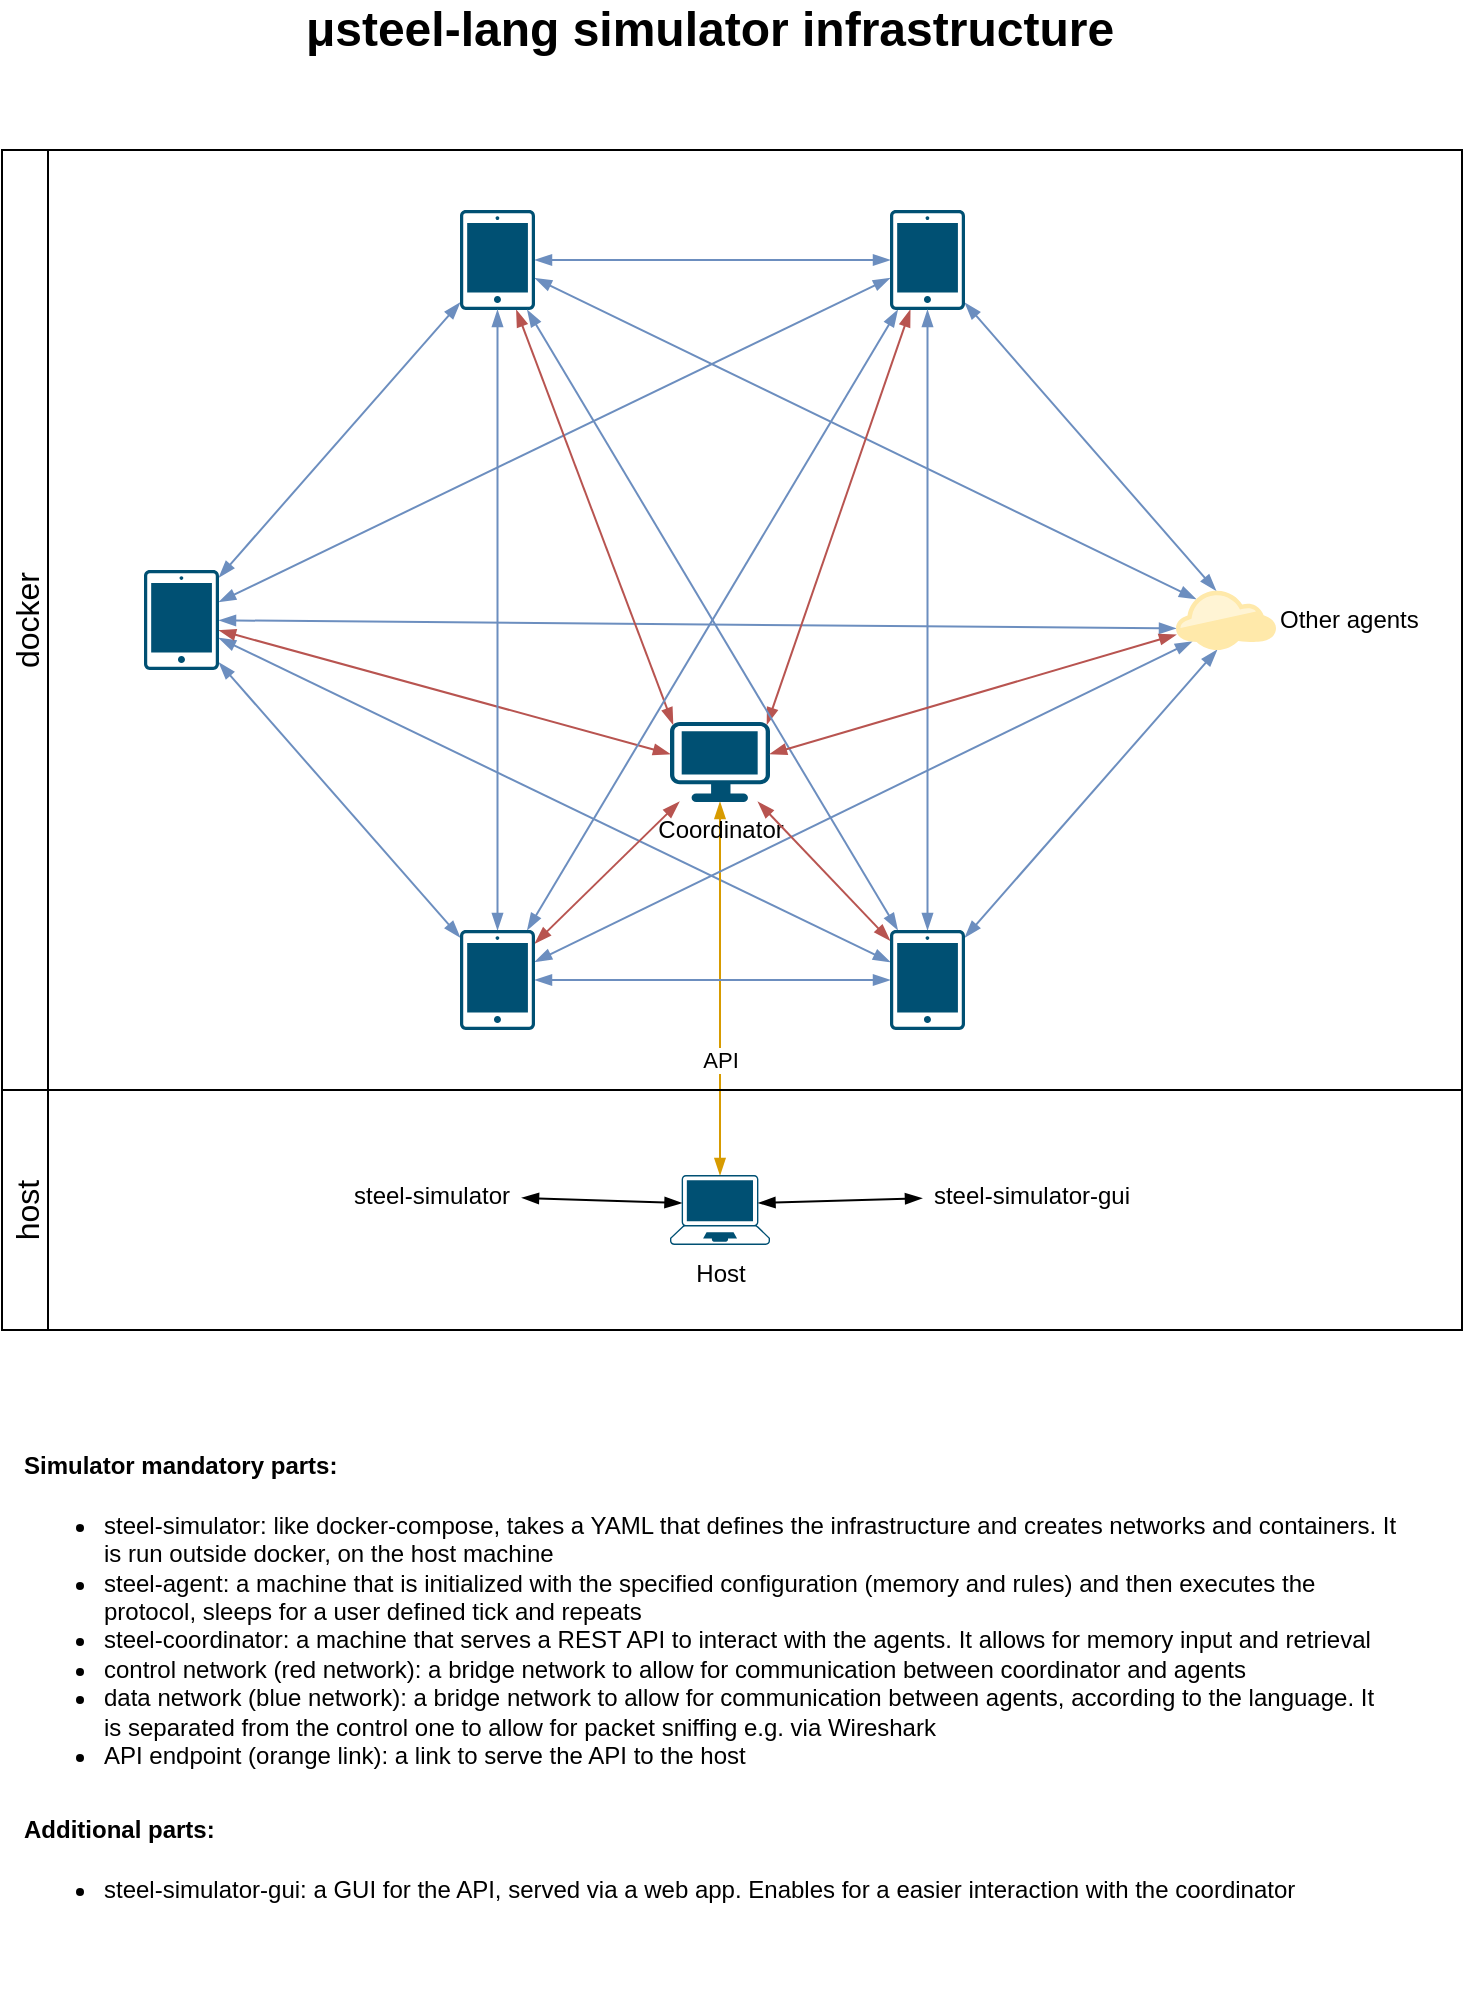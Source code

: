 <mxfile version="14.6.13" type="device"><diagram id="FQC_JFojZ4jDKYu-YMSr" name="Page-1"><mxGraphModel dx="1422" dy="865" grid="1" gridSize="10" guides="1" tooltips="1" connect="1" arrows="1" fold="1" page="1" pageScale="1" pageWidth="827" pageHeight="1169" math="0" shadow="0"><root><mxCell id="0"/><mxCell id="1" parent="0"/><mxCell id="UWRviOBkyCTrlSUNtas2-64" value="docker" style="swimlane;fontSize=16;collapsible=0;fontStyle=0;horizontal=0;" vertex="1" parent="1"><mxGeometry x="60" y="110" width="730" height="470" as="geometry"><mxRectangle x="60" y="110" width="90" height="23" as="alternateBounds"/></mxGeometry></mxCell><mxCell id="UWRviOBkyCTrlSUNtas2-18" style="edgeStyle=none;rounded=0;orthogonalLoop=1;jettySize=auto;html=1;startArrow=blockThin;startFill=1;fillColor=#dae8fc;strokeColor=#6c8ebf;endArrow=blockThin;endFill=1;" edge="1" parent="1" source="UWRviOBkyCTrlSUNtas2-3" target="UWRviOBkyCTrlSUNtas2-5"><mxGeometry relative="1" as="geometry"/></mxCell><mxCell id="UWRviOBkyCTrlSUNtas2-19" style="edgeStyle=none;rounded=0;orthogonalLoop=1;jettySize=auto;html=1;startArrow=blockThin;startFill=1;fillColor=#dae8fc;strokeColor=#6c8ebf;endArrow=blockThin;endFill=1;" edge="1" parent="1" source="UWRviOBkyCTrlSUNtas2-3" target="UWRviOBkyCTrlSUNtas2-7"><mxGeometry relative="1" as="geometry"/></mxCell><mxCell id="UWRviOBkyCTrlSUNtas2-20" style="edgeStyle=none;rounded=0;orthogonalLoop=1;jettySize=auto;html=1;startArrow=blockThin;startFill=1;fillColor=#dae8fc;strokeColor=#6c8ebf;endArrow=blockThin;endFill=1;" edge="1" parent="1" source="UWRviOBkyCTrlSUNtas2-3" target="UWRviOBkyCTrlSUNtas2-8"><mxGeometry relative="1" as="geometry"/></mxCell><mxCell id="UWRviOBkyCTrlSUNtas2-21" style="edgeStyle=none;rounded=0;orthogonalLoop=1;jettySize=auto;html=1;startArrow=blockThin;startFill=1;fillColor=#dae8fc;strokeColor=#6c8ebf;endArrow=blockThin;endFill=1;" edge="1" parent="1" source="UWRviOBkyCTrlSUNtas2-3" target="UWRviOBkyCTrlSUNtas2-9"><mxGeometry relative="1" as="geometry"/></mxCell><mxCell id="UWRviOBkyCTrlSUNtas2-37" style="edgeStyle=none;rounded=0;orthogonalLoop=1;jettySize=auto;html=1;entryX=0;entryY=0.64;entryDx=0;entryDy=0;entryPerimeter=0;startArrow=blockThin;startFill=1;fillColor=#dae8fc;strokeColor=#6c8ebf;endArrow=blockThin;endFill=1;" edge="1" parent="1" source="UWRviOBkyCTrlSUNtas2-3" target="UWRviOBkyCTrlSUNtas2-11"><mxGeometry relative="1" as="geometry"/></mxCell><mxCell id="UWRviOBkyCTrlSUNtas2-45" style="edgeStyle=none;rounded=0;orthogonalLoop=1;jettySize=auto;html=1;startArrow=blockThin;startFill=1;endArrow=blockThin;endFill=1;entryX=0;entryY=0.4;entryDx=0;entryDy=0;entryPerimeter=0;fillColor=#f8cecc;strokeColor=#b85450;" edge="1" parent="1" source="UWRviOBkyCTrlSUNtas2-3" target="UWRviOBkyCTrlSUNtas2-4"><mxGeometry relative="1" as="geometry"><mxPoint x="284" y="650" as="targetPoint"/></mxGeometry></mxCell><mxCell id="UWRviOBkyCTrlSUNtas2-3" value="" style="points=[[0.015,0.015,0],[0.985,0.015,0],[0.985,0.985,0],[0.015,0.985,0],[0.25,0,0],[0.5,0,0],[0.75,0,0],[1,0.25,0],[1,0.5,0],[1,0.75,0],[0.75,1,0],[0.5,1,0],[0.25,1,0],[0,0.75,0],[0,0.5,0],[0,0.25,0]];verticalLabelPosition=bottom;html=1;verticalAlign=top;aspect=fixed;align=center;pointerEvents=1;shape=mxgraph.cisco19.handheld;fillColor=#005073;strokeColor=none;" vertex="1" parent="1"><mxGeometry x="131" y="320" width="37.5" height="50" as="geometry"/></mxCell><mxCell id="UWRviOBkyCTrlSUNtas2-54" style="edgeStyle=none;rounded=0;orthogonalLoop=1;jettySize=auto;html=1;entryX=0.5;entryY=0;entryDx=0;entryDy=0;entryPerimeter=0;startArrow=blockThin;startFill=1;endArrow=blockThin;endFill=1;fillColor=#ffe6cc;strokeColor=#d79b00;" edge="1" parent="1" source="UWRviOBkyCTrlSUNtas2-4" target="UWRviOBkyCTrlSUNtas2-53"><mxGeometry relative="1" as="geometry"/></mxCell><mxCell id="UWRviOBkyCTrlSUNtas2-55" value="API" style="edgeLabel;html=1;align=center;verticalAlign=middle;resizable=0;points=[];" vertex="1" connectable="0" parent="UWRviOBkyCTrlSUNtas2-54"><mxGeometry x="0.386" relative="1" as="geometry"><mxPoint as="offset"/></mxGeometry></mxCell><mxCell id="UWRviOBkyCTrlSUNtas2-4" value="Coordinator" style="points=[[0.03,0.03,0],[0.5,0,0],[0.97,0.03,0],[1,0.4,0],[0.97,0.745,0],[0.5,1,0],[0.03,0.745,0],[0,0.4,0]];verticalLabelPosition=bottom;html=1;verticalAlign=top;aspect=fixed;align=center;pointerEvents=1;shape=mxgraph.cisco19.workstation;fillColor=#005073;strokeColor=none;" vertex="1" parent="1"><mxGeometry x="394" y="396" width="50" height="40" as="geometry"/></mxCell><mxCell id="UWRviOBkyCTrlSUNtas2-28" style="edgeStyle=none;rounded=0;orthogonalLoop=1;jettySize=auto;html=1;startArrow=blockThin;startFill=1;fillColor=#dae8fc;strokeColor=#6c8ebf;endArrow=blockThin;endFill=1;" edge="1" parent="1" source="UWRviOBkyCTrlSUNtas2-5" target="UWRviOBkyCTrlSUNtas2-8"><mxGeometry relative="1" as="geometry"/></mxCell><mxCell id="UWRviOBkyCTrlSUNtas2-38" style="edgeStyle=none;rounded=0;orthogonalLoop=1;jettySize=auto;html=1;entryX=0.2;entryY=0.15;entryDx=0;entryDy=0;entryPerimeter=0;startArrow=blockThin;startFill=1;fillColor=#dae8fc;strokeColor=#6c8ebf;endArrow=blockThin;endFill=1;" edge="1" parent="1" source="UWRviOBkyCTrlSUNtas2-5" target="UWRviOBkyCTrlSUNtas2-11"><mxGeometry relative="1" as="geometry"/></mxCell><mxCell id="UWRviOBkyCTrlSUNtas2-50" style="edgeStyle=none;rounded=0;orthogonalLoop=1;jettySize=auto;html=1;entryX=0.03;entryY=0.03;entryDx=0;entryDy=0;entryPerimeter=0;startArrow=blockThin;startFill=1;endArrow=blockThin;endFill=1;fillColor=#f8cecc;strokeColor=#b85450;" edge="1" parent="1" source="UWRviOBkyCTrlSUNtas2-5" target="UWRviOBkyCTrlSUNtas2-4"><mxGeometry relative="1" as="geometry"/></mxCell><mxCell id="UWRviOBkyCTrlSUNtas2-5" value="" style="points=[[0.015,0.015,0],[0.985,0.015,0],[0.985,0.985,0],[0.015,0.985,0],[0.25,0,0],[0.5,0,0],[0.75,0,0],[1,0.25,0],[1,0.5,0],[1,0.75,0],[0.75,1,0],[0.5,1,0],[0.25,1,0],[0,0.75,0],[0,0.5,0],[0,0.25,0]];verticalLabelPosition=bottom;html=1;verticalAlign=top;aspect=fixed;align=center;pointerEvents=1;shape=mxgraph.cisco19.handheld;fillColor=#005073;strokeColor=none;" vertex="1" parent="1"><mxGeometry x="289" y="140" width="37.5" height="50" as="geometry"/></mxCell><mxCell id="UWRviOBkyCTrlSUNtas2-23" style="edgeStyle=none;rounded=0;orthogonalLoop=1;jettySize=auto;html=1;startArrow=blockThin;startFill=1;fillColor=#dae8fc;strokeColor=#6c8ebf;endArrow=blockThin;endFill=1;" edge="1" parent="1" source="UWRviOBkyCTrlSUNtas2-7" target="UWRviOBkyCTrlSUNtas2-5"><mxGeometry relative="1" as="geometry"/></mxCell><mxCell id="UWRviOBkyCTrlSUNtas2-25" style="edgeStyle=none;rounded=0;orthogonalLoop=1;jettySize=auto;html=1;startArrow=blockThin;startFill=1;fillColor=#dae8fc;strokeColor=#6c8ebf;endArrow=blockThin;endFill=1;" edge="1" parent="1" source="UWRviOBkyCTrlSUNtas2-7" target="UWRviOBkyCTrlSUNtas2-8"><mxGeometry relative="1" as="geometry"/></mxCell><mxCell id="UWRviOBkyCTrlSUNtas2-27" style="edgeStyle=none;rounded=0;orthogonalLoop=1;jettySize=auto;html=1;startArrow=blockThin;startFill=1;fillColor=#dae8fc;strokeColor=#6c8ebf;endArrow=blockThin;endFill=1;" edge="1" parent="1" source="UWRviOBkyCTrlSUNtas2-7" target="UWRviOBkyCTrlSUNtas2-9"><mxGeometry relative="1" as="geometry"/></mxCell><mxCell id="UWRviOBkyCTrlSUNtas2-35" style="edgeStyle=none;rounded=0;orthogonalLoop=1;jettySize=auto;html=1;entryX=0.16;entryY=0.86;entryDx=0;entryDy=0;entryPerimeter=0;startArrow=blockThin;startFill=1;fillColor=#dae8fc;strokeColor=#6c8ebf;endArrow=blockThin;endFill=1;" edge="1" parent="1" source="UWRviOBkyCTrlSUNtas2-7" target="UWRviOBkyCTrlSUNtas2-11"><mxGeometry relative="1" as="geometry"/></mxCell><mxCell id="UWRviOBkyCTrlSUNtas2-39" style="edgeStyle=none;rounded=0;orthogonalLoop=1;jettySize=auto;html=1;startArrow=blockThin;startFill=1;endArrow=blockThin;endFill=1;fillColor=#f8cecc;strokeColor=#b85450;" edge="1" parent="1" source="UWRviOBkyCTrlSUNtas2-7" target="UWRviOBkyCTrlSUNtas2-4"><mxGeometry relative="1" as="geometry"/></mxCell><mxCell id="UWRviOBkyCTrlSUNtas2-7" value="" style="points=[[0.015,0.015,0],[0.985,0.015,0],[0.985,0.985,0],[0.015,0.985,0],[0.25,0,0],[0.5,0,0],[0.75,0,0],[1,0.25,0],[1,0.5,0],[1,0.75,0],[0.75,1,0],[0.5,1,0],[0.25,1,0],[0,0.75,0],[0,0.5,0],[0,0.25,0]];verticalLabelPosition=bottom;html=1;verticalAlign=top;aspect=fixed;align=center;pointerEvents=1;shape=mxgraph.cisco19.handheld;fillColor=#005073;strokeColor=none;" vertex="1" parent="1"><mxGeometry x="289" y="500" width="37.5" height="50" as="geometry"/></mxCell><mxCell id="UWRviOBkyCTrlSUNtas2-33" style="edgeStyle=none;rounded=0;orthogonalLoop=1;jettySize=auto;html=1;entryX=0.4;entryY=0.01;entryDx=0;entryDy=0;entryPerimeter=0;startArrow=blockThin;startFill=1;fillColor=#dae8fc;strokeColor=#6c8ebf;endArrow=blockThin;endFill=1;" edge="1" parent="1" source="UWRviOBkyCTrlSUNtas2-8" target="UWRviOBkyCTrlSUNtas2-11"><mxGeometry relative="1" as="geometry"/></mxCell><mxCell id="UWRviOBkyCTrlSUNtas2-51" style="edgeStyle=none;rounded=0;orthogonalLoop=1;jettySize=auto;html=1;entryX=0.97;entryY=0.03;entryDx=0;entryDy=0;entryPerimeter=0;startArrow=blockThin;startFill=1;endArrow=blockThin;endFill=1;fillColor=#f8cecc;strokeColor=#b85450;" edge="1" parent="1" source="UWRviOBkyCTrlSUNtas2-8" target="UWRviOBkyCTrlSUNtas2-4"><mxGeometry relative="1" as="geometry"/></mxCell><mxCell id="UWRviOBkyCTrlSUNtas2-8" value="" style="points=[[0.015,0.015,0],[0.985,0.015,0],[0.985,0.985,0],[0.015,0.985,0],[0.25,0,0],[0.5,0,0],[0.75,0,0],[1,0.25,0],[1,0.5,0],[1,0.75,0],[0.75,1,0],[0.5,1,0],[0.25,1,0],[0,0.75,0],[0,0.5,0],[0,0.25,0]];verticalLabelPosition=bottom;html=1;verticalAlign=top;aspect=fixed;align=center;pointerEvents=1;shape=mxgraph.cisco19.handheld;fillColor=#005073;strokeColor=none;" vertex="1" parent="1"><mxGeometry x="504" y="140" width="37.5" height="50" as="geometry"/></mxCell><mxCell id="UWRviOBkyCTrlSUNtas2-24" style="edgeStyle=none;rounded=0;orthogonalLoop=1;jettySize=auto;html=1;startArrow=blockThin;startFill=1;fillColor=#dae8fc;strokeColor=#6c8ebf;endArrow=blockThin;endFill=1;" edge="1" parent="1" source="UWRviOBkyCTrlSUNtas2-9" target="UWRviOBkyCTrlSUNtas2-8"><mxGeometry relative="1" as="geometry"/></mxCell><mxCell id="UWRviOBkyCTrlSUNtas2-29" style="edgeStyle=none;rounded=0;orthogonalLoop=1;jettySize=auto;html=1;startArrow=blockThin;startFill=1;fillColor=#dae8fc;strokeColor=#6c8ebf;endArrow=blockThin;endFill=1;" edge="1" parent="1" source="UWRviOBkyCTrlSUNtas2-9" target="UWRviOBkyCTrlSUNtas2-5"><mxGeometry relative="1" as="geometry"/></mxCell><mxCell id="UWRviOBkyCTrlSUNtas2-34" style="edgeStyle=none;rounded=0;orthogonalLoop=1;jettySize=auto;html=1;entryX=0.41;entryY=1;entryDx=0;entryDy=0;entryPerimeter=0;startArrow=blockThin;startFill=1;fillColor=#dae8fc;strokeColor=#6c8ebf;endArrow=blockThin;endFill=1;" edge="1" parent="1" source="UWRviOBkyCTrlSUNtas2-9" target="UWRviOBkyCTrlSUNtas2-11"><mxGeometry relative="1" as="geometry"/></mxCell><mxCell id="UWRviOBkyCTrlSUNtas2-40" style="edgeStyle=none;rounded=0;orthogonalLoop=1;jettySize=auto;html=1;startArrow=blockThin;startFill=1;endArrow=blockThin;endFill=1;fillColor=#f8cecc;strokeColor=#b85450;" edge="1" parent="1" source="UWRviOBkyCTrlSUNtas2-9" target="UWRviOBkyCTrlSUNtas2-4"><mxGeometry relative="1" as="geometry"/></mxCell><mxCell id="UWRviOBkyCTrlSUNtas2-9" value="" style="points=[[0.015,0.015,0],[0.985,0.015,0],[0.985,0.985,0],[0.015,0.985,0],[0.25,0,0],[0.5,0,0],[0.75,0,0],[1,0.25,0],[1,0.5,0],[1,0.75,0],[0.75,1,0],[0.5,1,0],[0.25,1,0],[0,0.75,0],[0,0.5,0],[0,0.25,0]];verticalLabelPosition=bottom;html=1;verticalAlign=top;aspect=fixed;align=center;pointerEvents=1;shape=mxgraph.cisco19.handheld;fillColor=#005073;strokeColor=none;" vertex="1" parent="1"><mxGeometry x="504" y="500" width="37.5" height="50" as="geometry"/></mxCell><mxCell id="UWRviOBkyCTrlSUNtas2-47" style="edgeStyle=none;rounded=0;orthogonalLoop=1;jettySize=auto;html=1;entryX=1;entryY=0.4;entryDx=0;entryDy=0;entryPerimeter=0;startArrow=blockThin;startFill=1;endArrow=blockThin;endFill=1;fillColor=#f8cecc;strokeColor=#b85450;" edge="1" parent="1" source="UWRviOBkyCTrlSUNtas2-11" target="UWRviOBkyCTrlSUNtas2-4"><mxGeometry relative="1" as="geometry"/></mxCell><mxCell id="UWRviOBkyCTrlSUNtas2-11" value="Other agents" style="points=[[0,0.64,0],[0.2,0.15,0],[0.4,0.01,0],[0.79,0.25,0],[1,0.65,0],[0.8,0.86,0],[0.41,1,0],[0.16,0.86,0]];verticalLabelPosition=middle;html=1;verticalAlign=middle;aspect=fixed;align=left;pointerEvents=1;shape=mxgraph.cisco19.cloud2;fillColor=#FFE9AA;strokeColor=none;labelPosition=right;" vertex="1" parent="1"><mxGeometry x="647" y="330" width="50" height="30" as="geometry"/></mxCell><mxCell id="UWRviOBkyCTrlSUNtas2-56" value="&lt;b&gt;μsteel-lang simulator infrastructure&lt;/b&gt;" style="text;html=1;strokeColor=none;fillColor=none;align=center;verticalAlign=middle;whiteSpace=wrap;rounded=0;fontSize=24;" vertex="1" parent="1"><mxGeometry x="149" y="40" width="530" height="20" as="geometry"/></mxCell><mxCell id="UWRviOBkyCTrlSUNtas2-57" value="&lt;font&gt;&lt;b style=&quot;font-size: 12px&quot;&gt;Simulator mandatory parts:&lt;br&gt;&lt;/b&gt;&lt;ul style=&quot;font-size: 12px&quot;&gt;&lt;li&gt;steel-simulator: like docker-compose, takes a YAML that defines the infrastructure and creates networks and containers. It is run outside docker, on the host machine&lt;/li&gt;&lt;li&gt;steel-agent: a machine that is initialized with the specified configuration (memory and rules) and then executes the protocol, sleeps for a user defined tick and repeats&lt;/li&gt;&lt;li&gt;steel-coordinator: a machine that serves a REST API to interact with the agents. It allows for memory input and retrieval&lt;/li&gt;&lt;li&gt;control network (red network): a bridge network to allow for communication between coordinator and agents&lt;/li&gt;&lt;li&gt;data network (blue network): a bridge network to allow for communication between agents, according to the language. It is separated from the control one to allow for packet sniffing e.g. via Wireshark&lt;/li&gt;&lt;li&gt;API endpoint (orange link): a link to serve the API to the host&lt;/li&gt;&lt;/ul&gt;&lt;span style=&quot;font-size: 12px&quot;&gt;&lt;b&gt;Additional parts:&lt;br&gt;&lt;/b&gt;&lt;ul&gt;&lt;li&gt;&lt;font&gt;&lt;span style=&quot;font-size: 12px&quot;&gt;steel-simulator-gui: a GUI for the API, served via a web app. Enables for a easier interaction with the coordinator&lt;/span&gt;&lt;/font&gt;&lt;/li&gt;&lt;/ul&gt;&lt;/span&gt;&lt;/font&gt;" style="text;html=1;strokeColor=none;fillColor=none;spacing=5;spacingTop=-20;whiteSpace=wrap;overflow=hidden;rounded=0;fontSize=24;" vertex="1" parent="1"><mxGeometry x="66" y="760" width="695.25" height="280" as="geometry"/></mxCell><mxCell id="UWRviOBkyCTrlSUNtas2-65" value="host" style="swimlane;fontSize=16;collapsible=0;fontStyle=0;horizontal=0;" vertex="1" parent="1"><mxGeometry x="60" y="580" width="730" height="120" as="geometry"><mxRectangle x="60" y="110" width="90" height="23" as="alternateBounds"/></mxGeometry></mxCell><mxCell id="UWRviOBkyCTrlSUNtas2-53" value="Host" style="points=[[0.13,0.02,0],[0.5,0,0],[0.87,0.02,0],[0.885,0.4,0],[0.985,0.985,0],[0.5,1,0],[0.015,0.985,0],[0.115,0.4,0]];verticalLabelPosition=bottom;html=1;verticalAlign=top;aspect=fixed;align=center;pointerEvents=1;shape=mxgraph.cisco19.laptop;fillColor=#005073;strokeColor=none;" vertex="1" parent="UWRviOBkyCTrlSUNtas2-65"><mxGeometry x="334" y="42.5" width="50" height="35" as="geometry"/></mxCell><mxCell id="UWRviOBkyCTrlSUNtas2-70" style="edgeStyle=none;rounded=0;orthogonalLoop=1;jettySize=auto;html=1;entryX=0.885;entryY=0.4;entryDx=0;entryDy=0;entryPerimeter=0;fontSize=16;startArrow=blockThin;startFill=1;endArrow=blockThin;endFill=1;" edge="1" parent="UWRviOBkyCTrlSUNtas2-65" source="UWRviOBkyCTrlSUNtas2-68" target="UWRviOBkyCTrlSUNtas2-53"><mxGeometry relative="1" as="geometry"/></mxCell><mxCell id="UWRviOBkyCTrlSUNtas2-68" value="steel-simulator-gui" style="text;html=1;strokeColor=none;fillColor=none;align=center;verticalAlign=middle;whiteSpace=wrap;rounded=0;fontSize=12;" vertex="1" parent="UWRviOBkyCTrlSUNtas2-65"><mxGeometry x="460" y="42.5" width="110" height="20" as="geometry"/></mxCell><mxCell id="UWRviOBkyCTrlSUNtas2-69" style="edgeStyle=none;rounded=0;orthogonalLoop=1;jettySize=auto;html=1;entryX=0.115;entryY=0.4;entryDx=0;entryDy=0;entryPerimeter=0;fontSize=16;startArrow=blockThin;startFill=1;endArrow=blockThin;endFill=1;" edge="1" parent="UWRviOBkyCTrlSUNtas2-65" source="UWRviOBkyCTrlSUNtas2-67" target="UWRviOBkyCTrlSUNtas2-53"><mxGeometry relative="1" as="geometry"/></mxCell><mxCell id="UWRviOBkyCTrlSUNtas2-67" value="steel-simulator" style="text;html=1;strokeColor=none;fillColor=none;align=center;verticalAlign=middle;whiteSpace=wrap;rounded=0;fontSize=12;" vertex="1" parent="UWRviOBkyCTrlSUNtas2-65"><mxGeometry x="170" y="42.5" width="90" height="20" as="geometry"/></mxCell></root></mxGraphModel></diagram></mxfile>
